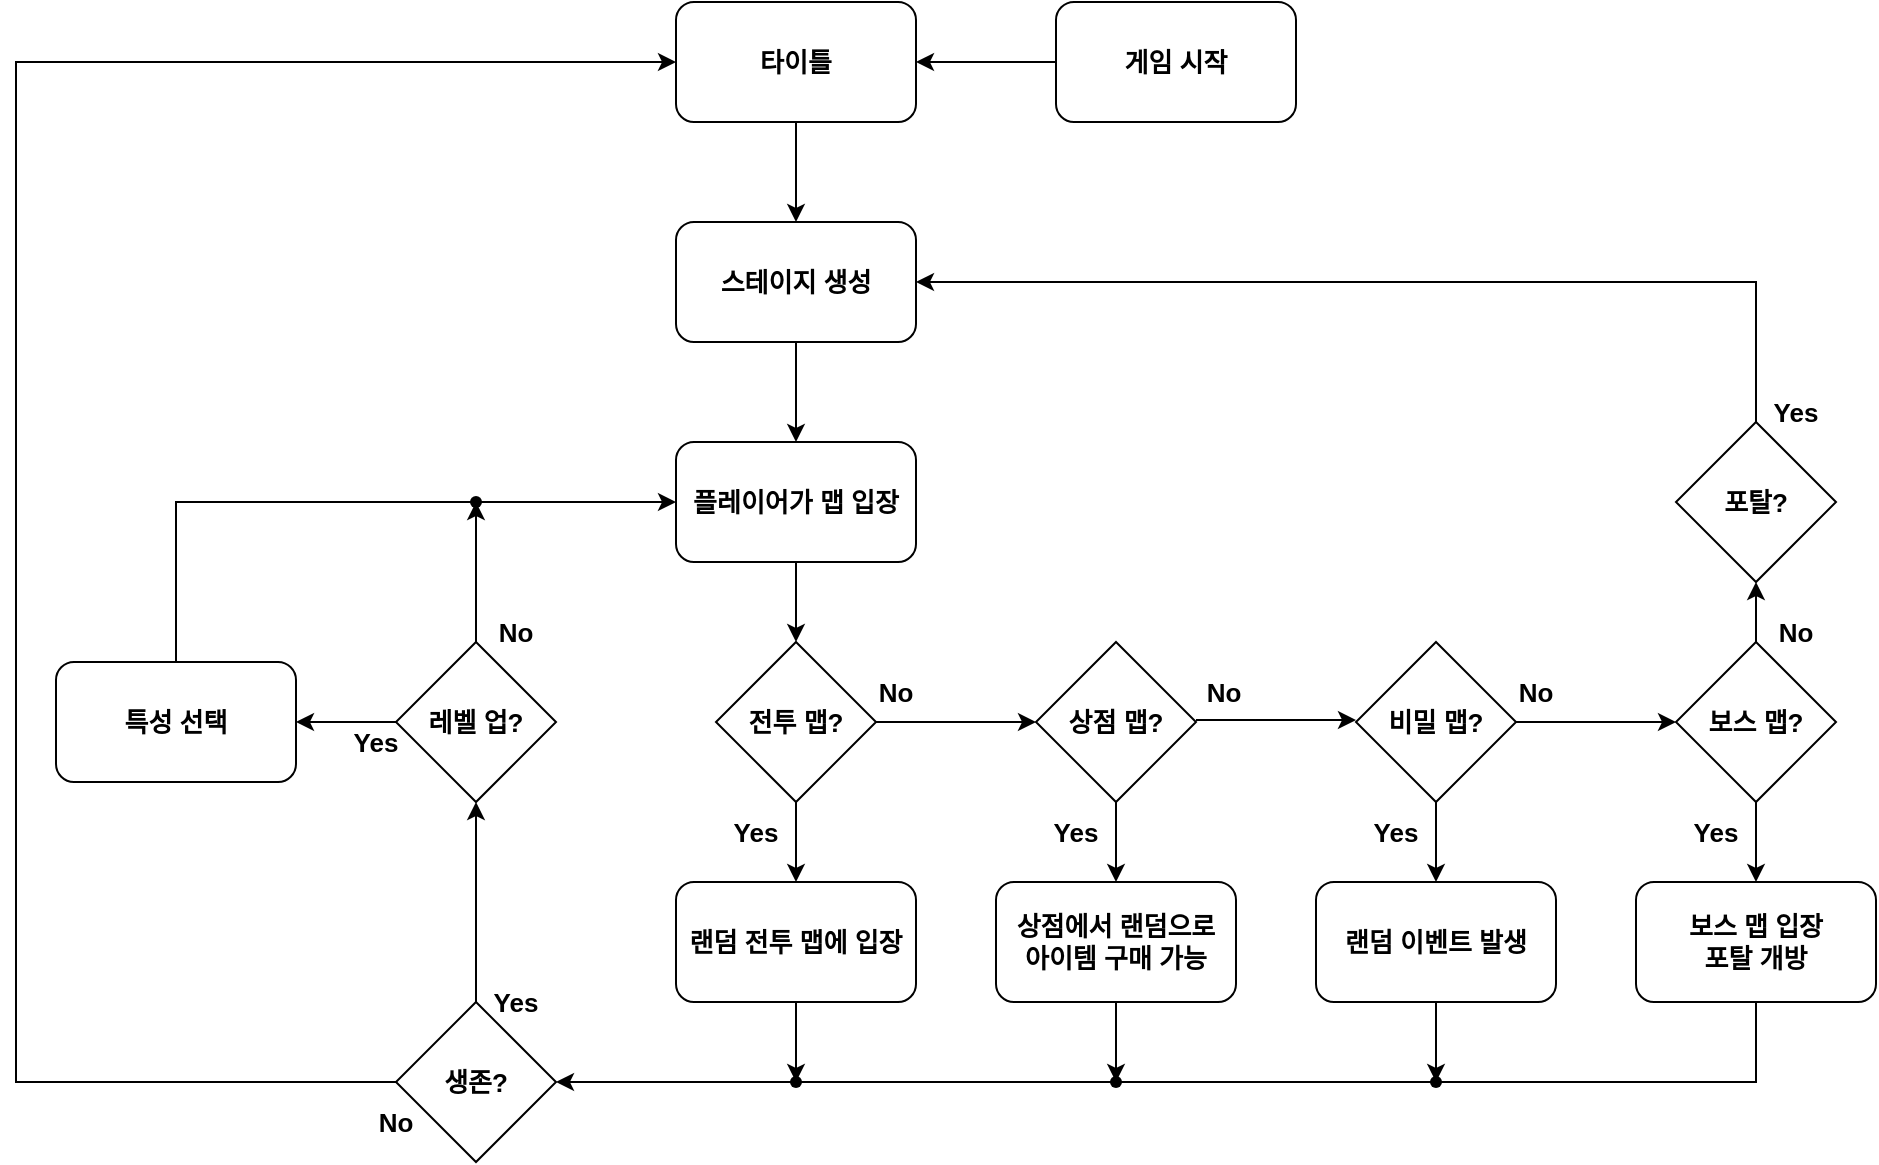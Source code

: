 <mxfile version="21.7.5" type="device">
  <diagram id="C5RBs43oDa-KdzZeNtuy" name="Page-1">
    <mxGraphModel dx="1434" dy="758" grid="1" gridSize="10" guides="1" tooltips="1" connect="1" arrows="1" fold="1" page="1" pageScale="1" pageWidth="827" pageHeight="1169" math="0" shadow="0">
      <root>
        <mxCell id="WIyWlLk6GJQsqaUBKTNV-0" />
        <mxCell id="WIyWlLk6GJQsqaUBKTNV-1" parent="WIyWlLk6GJQsqaUBKTNV-0" />
        <mxCell id="fuaax9cO1__Sw4ea6mfW-48" value="" style="edgeStyle=orthogonalEdgeStyle;rounded=0;orthogonalLoop=1;jettySize=auto;html=1;fontStyle=1;fontFamily=Helvetica;fontSize=13;" edge="1" parent="WIyWlLk6GJQsqaUBKTNV-1" source="fuaax9cO1__Sw4ea6mfW-0" target="fuaax9cO1__Sw4ea6mfW-1">
          <mxGeometry relative="1" as="geometry" />
        </mxCell>
        <mxCell id="fuaax9cO1__Sw4ea6mfW-0" value="타이틀" style="rounded=1;whiteSpace=wrap;html=1;fontStyle=1;fontFamily=Helvetica;fontSize=13;" vertex="1" parent="WIyWlLk6GJQsqaUBKTNV-1">
          <mxGeometry x="340" y="5" width="120" height="60" as="geometry" />
        </mxCell>
        <mxCell id="fuaax9cO1__Sw4ea6mfW-1" value="스테이지 생성" style="rounded=1;whiteSpace=wrap;html=1;fontStyle=1;fontFamily=Helvetica;fontSize=13;" vertex="1" parent="WIyWlLk6GJQsqaUBKTNV-1">
          <mxGeometry x="340" y="115" width="120" height="60" as="geometry" />
        </mxCell>
        <mxCell id="fuaax9cO1__Sw4ea6mfW-2" value="플레이어가 맵 입장" style="rounded=1;whiteSpace=wrap;html=1;fontStyle=1;fontFamily=Helvetica;fontSize=13;" vertex="1" parent="WIyWlLk6GJQsqaUBKTNV-1">
          <mxGeometry x="340" y="225" width="120" height="60" as="geometry" />
        </mxCell>
        <mxCell id="fuaax9cO1__Sw4ea6mfW-3" value="전투 맵?" style="rhombus;whiteSpace=wrap;html=1;fontStyle=1;fontFamily=Helvetica;fontSize=13;" vertex="1" parent="WIyWlLk6GJQsqaUBKTNV-1">
          <mxGeometry x="360" y="325" width="80" height="80" as="geometry" />
        </mxCell>
        <mxCell id="fuaax9cO1__Sw4ea6mfW-4" value="비밀 맵?" style="rhombus;whiteSpace=wrap;html=1;fontStyle=1;fontFamily=Helvetica;fontSize=13;" vertex="1" parent="WIyWlLk6GJQsqaUBKTNV-1">
          <mxGeometry x="680" y="325" width="80" height="80" as="geometry" />
        </mxCell>
        <mxCell id="fuaax9cO1__Sw4ea6mfW-5" value="상점 맵?" style="rhombus;whiteSpace=wrap;html=1;fontStyle=1;fontFamily=Helvetica;fontSize=13;" vertex="1" parent="WIyWlLk6GJQsqaUBKTNV-1">
          <mxGeometry x="520" y="325" width="80" height="80" as="geometry" />
        </mxCell>
        <mxCell id="fuaax9cO1__Sw4ea6mfW-8" value="생존?" style="rhombus;whiteSpace=wrap;html=1;fontStyle=1;fontFamily=Helvetica;fontSize=13;" vertex="1" parent="WIyWlLk6GJQsqaUBKTNV-1">
          <mxGeometry x="200" y="505" width="80" height="80" as="geometry" />
        </mxCell>
        <mxCell id="fuaax9cO1__Sw4ea6mfW-9" value="랜덤 전투 맵에 입장" style="rounded=1;whiteSpace=wrap;html=1;fontStyle=1;fontFamily=Helvetica;fontSize=13;" vertex="1" parent="WIyWlLk6GJQsqaUBKTNV-1">
          <mxGeometry x="340" y="445" width="120" height="60" as="geometry" />
        </mxCell>
        <mxCell id="fuaax9cO1__Sw4ea6mfW-10" value="상점에서 랜덤으로&lt;br style=&quot;font-size: 13px;&quot;&gt;아이템 구매 가능" style="rounded=1;whiteSpace=wrap;html=1;fontStyle=1;fontFamily=Helvetica;fontSize=13;" vertex="1" parent="WIyWlLk6GJQsqaUBKTNV-1">
          <mxGeometry x="500" y="445" width="120" height="60" as="geometry" />
        </mxCell>
        <mxCell id="fuaax9cO1__Sw4ea6mfW-11" value="랜덤 이벤트 발생" style="rounded=1;whiteSpace=wrap;html=1;fontStyle=1;fontFamily=Helvetica;fontSize=13;" vertex="1" parent="WIyWlLk6GJQsqaUBKTNV-1">
          <mxGeometry x="660" y="445" width="120" height="60" as="geometry" />
        </mxCell>
        <mxCell id="fuaax9cO1__Sw4ea6mfW-13" value="" style="endArrow=classic;html=1;rounded=0;exitX=0.5;exitY=1;exitDx=0;exitDy=0;fontStyle=1;fontFamily=Helvetica;fontSize=13;" edge="1" parent="WIyWlLk6GJQsqaUBKTNV-1" source="fuaax9cO1__Sw4ea6mfW-1" target="fuaax9cO1__Sw4ea6mfW-2">
          <mxGeometry width="50" height="50" relative="1" as="geometry">
            <mxPoint x="730" y="435" as="sourcePoint" />
            <mxPoint x="780" y="385" as="targetPoint" />
          </mxGeometry>
        </mxCell>
        <mxCell id="fuaax9cO1__Sw4ea6mfW-14" value="" style="endArrow=classic;html=1;rounded=0;exitX=0.5;exitY=1;exitDx=0;exitDy=0;entryX=0.5;entryY=0;entryDx=0;entryDy=0;fontStyle=1;fontFamily=Helvetica;fontSize=13;" edge="1" parent="WIyWlLk6GJQsqaUBKTNV-1" source="fuaax9cO1__Sw4ea6mfW-2" target="fuaax9cO1__Sw4ea6mfW-3">
          <mxGeometry width="50" height="50" relative="1" as="geometry">
            <mxPoint x="730" y="435" as="sourcePoint" />
            <mxPoint x="780" y="385" as="targetPoint" />
          </mxGeometry>
        </mxCell>
        <mxCell id="fuaax9cO1__Sw4ea6mfW-15" value="" style="endArrow=classic;html=1;rounded=0;exitX=0.5;exitY=1;exitDx=0;exitDy=0;entryX=0.5;entryY=0;entryDx=0;entryDy=0;fontStyle=1;fontFamily=Helvetica;fontSize=13;" edge="1" parent="WIyWlLk6GJQsqaUBKTNV-1" source="fuaax9cO1__Sw4ea6mfW-3" target="fuaax9cO1__Sw4ea6mfW-9">
          <mxGeometry width="50" height="50" relative="1" as="geometry">
            <mxPoint x="730" y="435" as="sourcePoint" />
            <mxPoint x="450" y="415" as="targetPoint" />
          </mxGeometry>
        </mxCell>
        <mxCell id="fuaax9cO1__Sw4ea6mfW-17" value="" style="endArrow=classic;html=1;rounded=0;exitX=1;exitY=0.5;exitDx=0;exitDy=0;entryX=0;entryY=0.5;entryDx=0;entryDy=0;fontStyle=1;fontFamily=Helvetica;fontSize=13;" edge="1" parent="WIyWlLk6GJQsqaUBKTNV-1" source="fuaax9cO1__Sw4ea6mfW-3" target="fuaax9cO1__Sw4ea6mfW-5">
          <mxGeometry width="50" height="50" relative="1" as="geometry">
            <mxPoint x="730" y="435" as="sourcePoint" />
            <mxPoint x="780" y="385" as="targetPoint" />
          </mxGeometry>
        </mxCell>
        <mxCell id="fuaax9cO1__Sw4ea6mfW-20" value="" style="endArrow=classic;html=1;rounded=0;exitX=1;exitY=0.5;exitDx=0;exitDy=0;entryX=0;entryY=0.5;entryDx=0;entryDy=0;fontStyle=1;fontFamily=Helvetica;fontSize=13;" edge="1" parent="WIyWlLk6GJQsqaUBKTNV-1">
          <mxGeometry width="50" height="50" relative="1" as="geometry">
            <mxPoint x="600" y="364" as="sourcePoint" />
            <mxPoint x="680" y="364" as="targetPoint" />
          </mxGeometry>
        </mxCell>
        <mxCell id="fuaax9cO1__Sw4ea6mfW-22" value="" style="endArrow=classic;html=1;rounded=0;exitX=0.5;exitY=1;exitDx=0;exitDy=0;entryX=0.5;entryY=0;entryDx=0;entryDy=0;fontStyle=1;fontFamily=Helvetica;fontSize=13;" edge="1" parent="WIyWlLk6GJQsqaUBKTNV-1" source="fuaax9cO1__Sw4ea6mfW-5" target="fuaax9cO1__Sw4ea6mfW-10">
          <mxGeometry width="50" height="50" relative="1" as="geometry">
            <mxPoint x="410" y="415" as="sourcePoint" />
            <mxPoint x="410" y="455" as="targetPoint" />
          </mxGeometry>
        </mxCell>
        <mxCell id="fuaax9cO1__Sw4ea6mfW-23" value="" style="endArrow=classic;html=1;rounded=0;exitX=0.5;exitY=1;exitDx=0;exitDy=0;entryX=0.5;entryY=0;entryDx=0;entryDy=0;fontStyle=1;fontFamily=Helvetica;fontSize=13;" edge="1" parent="WIyWlLk6GJQsqaUBKTNV-1" source="fuaax9cO1__Sw4ea6mfW-4" target="fuaax9cO1__Sw4ea6mfW-11">
          <mxGeometry width="50" height="50" relative="1" as="geometry">
            <mxPoint x="420" y="425" as="sourcePoint" />
            <mxPoint x="420" y="465" as="targetPoint" />
          </mxGeometry>
        </mxCell>
        <mxCell id="fuaax9cO1__Sw4ea6mfW-24" value="보스 맵 입장&lt;br style=&quot;font-size: 13px;&quot;&gt;포탈 개방" style="rounded=1;whiteSpace=wrap;html=1;fontStyle=1;fontFamily=Helvetica;fontSize=13;" vertex="1" parent="WIyWlLk6GJQsqaUBKTNV-1">
          <mxGeometry x="820" y="445" width="120" height="60" as="geometry" />
        </mxCell>
        <mxCell id="fuaax9cO1__Sw4ea6mfW-27" value="보스 맵?" style="rhombus;whiteSpace=wrap;html=1;fontStyle=1;fontFamily=Helvetica;fontSize=13;" vertex="1" parent="WIyWlLk6GJQsqaUBKTNV-1">
          <mxGeometry x="840" y="325" width="80" height="80" as="geometry" />
        </mxCell>
        <mxCell id="fuaax9cO1__Sw4ea6mfW-28" value="" style="endArrow=classic;html=1;rounded=0;exitX=1;exitY=0.5;exitDx=0;exitDy=0;entryX=0;entryY=0.5;entryDx=0;entryDy=0;fontStyle=1;fontFamily=Helvetica;fontSize=13;" edge="1" parent="WIyWlLk6GJQsqaUBKTNV-1" source="fuaax9cO1__Sw4ea6mfW-4" target="fuaax9cO1__Sw4ea6mfW-27">
          <mxGeometry width="50" height="50" relative="1" as="geometry">
            <mxPoint x="610" y="374" as="sourcePoint" />
            <mxPoint x="690" y="374" as="targetPoint" />
          </mxGeometry>
        </mxCell>
        <mxCell id="fuaax9cO1__Sw4ea6mfW-30" value="포탈?" style="rhombus;whiteSpace=wrap;html=1;fontStyle=1;fontFamily=Helvetica;fontSize=13;" vertex="1" parent="WIyWlLk6GJQsqaUBKTNV-1">
          <mxGeometry x="840" y="215" width="80" height="80" as="geometry" />
        </mxCell>
        <mxCell id="fuaax9cO1__Sw4ea6mfW-31" value="" style="endArrow=classic;html=1;rounded=0;exitX=0.5;exitY=1;exitDx=0;exitDy=0;entryX=0.5;entryY=0;entryDx=0;entryDy=0;fontStyle=1;fontFamily=Helvetica;fontSize=13;" edge="1" parent="WIyWlLk6GJQsqaUBKTNV-1" source="fuaax9cO1__Sw4ea6mfW-27" target="fuaax9cO1__Sw4ea6mfW-24">
          <mxGeometry width="50" height="50" relative="1" as="geometry">
            <mxPoint x="730" y="415" as="sourcePoint" />
            <mxPoint x="730" y="455" as="targetPoint" />
          </mxGeometry>
        </mxCell>
        <mxCell id="fuaax9cO1__Sw4ea6mfW-33" value="" style="endArrow=classic;html=1;rounded=0;exitX=0.5;exitY=1;exitDx=0;exitDy=0;entryX=0.5;entryY=0;entryDx=0;entryDy=0;fontStyle=1;fontFamily=Helvetica;fontSize=13;" edge="1" parent="WIyWlLk6GJQsqaUBKTNV-1" source="fuaax9cO1__Sw4ea6mfW-9">
          <mxGeometry width="50" height="50" relative="1" as="geometry">
            <mxPoint x="550" y="415" as="sourcePoint" />
            <mxPoint x="400" y="545" as="targetPoint" />
          </mxGeometry>
        </mxCell>
        <mxCell id="fuaax9cO1__Sw4ea6mfW-34" value="" style="endArrow=classic;html=1;rounded=0;exitDx=0;exitDy=0;fontStyle=1;fontFamily=Helvetica;fontSize=13;" edge="1" parent="WIyWlLk6GJQsqaUBKTNV-1" source="fuaax9cO1__Sw4ea6mfW-84">
          <mxGeometry width="50" height="50" relative="1" as="geometry">
            <mxPoint x="550" y="415" as="sourcePoint" />
            <mxPoint x="560" y="545" as="targetPoint" />
          </mxGeometry>
        </mxCell>
        <mxCell id="fuaax9cO1__Sw4ea6mfW-36" value="" style="endArrow=classic;html=1;rounded=0;exitDx=0;exitDy=0;fontStyle=1;fontFamily=Helvetica;fontSize=13;" edge="1" parent="WIyWlLk6GJQsqaUBKTNV-1" source="fuaax9cO1__Sw4ea6mfW-82">
          <mxGeometry width="50" height="50" relative="1" as="geometry">
            <mxPoint x="550" y="415" as="sourcePoint" />
            <mxPoint x="720" y="545" as="targetPoint" />
          </mxGeometry>
        </mxCell>
        <mxCell id="fuaax9cO1__Sw4ea6mfW-47" value="게임 시작" style="rounded=1;whiteSpace=wrap;html=1;fontStyle=1;fontFamily=Helvetica;fontSize=13;" vertex="1" parent="WIyWlLk6GJQsqaUBKTNV-1">
          <mxGeometry x="530" y="5" width="120" height="60" as="geometry" />
        </mxCell>
        <mxCell id="fuaax9cO1__Sw4ea6mfW-49" value="" style="endArrow=classic;html=1;rounded=0;exitX=0;exitY=0.5;exitDx=0;exitDy=0;entryX=1;entryY=0.5;entryDx=0;entryDy=0;fontStyle=1;fontFamily=Helvetica;fontSize=13;" edge="1" parent="WIyWlLk6GJQsqaUBKTNV-1" source="fuaax9cO1__Sw4ea6mfW-47" target="fuaax9cO1__Sw4ea6mfW-0">
          <mxGeometry width="50" height="50" relative="1" as="geometry">
            <mxPoint x="510" y="155" as="sourcePoint" />
            <mxPoint x="470" y="155" as="targetPoint" />
          </mxGeometry>
        </mxCell>
        <mxCell id="fuaax9cO1__Sw4ea6mfW-50" value="레벨 업?" style="rhombus;whiteSpace=wrap;html=1;fontStyle=1;fontFamily=Helvetica;fontSize=13;" vertex="1" parent="WIyWlLk6GJQsqaUBKTNV-1">
          <mxGeometry x="200" y="325" width="80" height="80" as="geometry" />
        </mxCell>
        <mxCell id="fuaax9cO1__Sw4ea6mfW-52" value="특성 선택" style="rounded=1;whiteSpace=wrap;html=1;fontStyle=1;fontFamily=Helvetica;fontSize=13;" vertex="1" parent="WIyWlLk6GJQsqaUBKTNV-1">
          <mxGeometry x="30" y="335" width="120" height="60" as="geometry" />
        </mxCell>
        <mxCell id="fuaax9cO1__Sw4ea6mfW-66" value="Yes" style="text;html=1;strokeColor=none;fillColor=none;align=center;verticalAlign=middle;whiteSpace=wrap;rounded=0;fontStyle=1;fontSize=13;" vertex="1" parent="WIyWlLk6GJQsqaUBKTNV-1">
          <mxGeometry x="350" y="405" width="60" height="30" as="geometry" />
        </mxCell>
        <mxCell id="fuaax9cO1__Sw4ea6mfW-67" value="Yes" style="text;html=1;strokeColor=none;fillColor=none;align=center;verticalAlign=middle;whiteSpace=wrap;rounded=0;fontStyle=1;fontSize=13;" vertex="1" parent="WIyWlLk6GJQsqaUBKTNV-1">
          <mxGeometry x="510" y="405" width="60" height="30" as="geometry" />
        </mxCell>
        <mxCell id="fuaax9cO1__Sw4ea6mfW-68" value="Yes" style="text;html=1;strokeColor=none;fillColor=none;align=center;verticalAlign=middle;whiteSpace=wrap;rounded=0;fontStyle=1;fontSize=13;" vertex="1" parent="WIyWlLk6GJQsqaUBKTNV-1">
          <mxGeometry x="670" y="405" width="60" height="30" as="geometry" />
        </mxCell>
        <mxCell id="fuaax9cO1__Sw4ea6mfW-69" value="Yes" style="text;html=1;strokeColor=none;fillColor=none;align=center;verticalAlign=middle;whiteSpace=wrap;rounded=0;fontStyle=1;fontSize=13;" vertex="1" parent="WIyWlLk6GJQsqaUBKTNV-1">
          <mxGeometry x="830" y="405" width="60" height="30" as="geometry" />
        </mxCell>
        <mxCell id="fuaax9cO1__Sw4ea6mfW-70" value="No" style="text;html=1;strokeColor=none;fillColor=none;align=center;verticalAlign=middle;whiteSpace=wrap;rounded=0;fontStyle=1;fontSize=13;" vertex="1" parent="WIyWlLk6GJQsqaUBKTNV-1">
          <mxGeometry x="420" y="335" width="60" height="30" as="geometry" />
        </mxCell>
        <mxCell id="fuaax9cO1__Sw4ea6mfW-71" value="No" style="text;html=1;strokeColor=none;fillColor=none;align=center;verticalAlign=middle;whiteSpace=wrap;rounded=0;fontStyle=1;fontSize=13;" vertex="1" parent="WIyWlLk6GJQsqaUBKTNV-1">
          <mxGeometry x="584" y="335" width="60" height="30" as="geometry" />
        </mxCell>
        <mxCell id="fuaax9cO1__Sw4ea6mfW-72" value="No" style="text;html=1;strokeColor=none;fillColor=none;align=center;verticalAlign=middle;whiteSpace=wrap;rounded=0;fontStyle=1;fontSize=13;" vertex="1" parent="WIyWlLk6GJQsqaUBKTNV-1">
          <mxGeometry x="740" y="335" width="60" height="30" as="geometry" />
        </mxCell>
        <mxCell id="fuaax9cO1__Sw4ea6mfW-80" value="" style="endArrow=classic;html=1;rounded=0;exitX=0.5;exitY=1;exitDx=0;exitDy=0;entryX=1;entryY=0.5;entryDx=0;entryDy=0;" edge="1" parent="WIyWlLk6GJQsqaUBKTNV-1" source="fuaax9cO1__Sw4ea6mfW-24" target="fuaax9cO1__Sw4ea6mfW-8">
          <mxGeometry width="50" height="50" relative="1" as="geometry">
            <mxPoint x="700" y="265" as="sourcePoint" />
            <mxPoint x="310" y="545" as="targetPoint" />
            <Array as="points">
              <mxPoint x="880" y="545" />
            </Array>
          </mxGeometry>
        </mxCell>
        <mxCell id="fuaax9cO1__Sw4ea6mfW-83" value="" style="endArrow=classic;html=1;rounded=0;exitX=0.5;exitY=1;exitDx=0;exitDy=0;fontStyle=1;fontFamily=Helvetica;fontSize=13;" edge="1" parent="WIyWlLk6GJQsqaUBKTNV-1" source="fuaax9cO1__Sw4ea6mfW-11" target="fuaax9cO1__Sw4ea6mfW-82">
          <mxGeometry width="50" height="50" relative="1" as="geometry">
            <mxPoint x="720" y="505" as="sourcePoint" />
            <mxPoint x="720" y="545" as="targetPoint" />
          </mxGeometry>
        </mxCell>
        <mxCell id="fuaax9cO1__Sw4ea6mfW-82" value="" style="shape=waypoint;sketch=0;fillStyle=solid;size=6;pointerEvents=1;points=[];fillColor=none;resizable=0;rotatable=0;perimeter=centerPerimeter;snapToPoint=1;" vertex="1" parent="WIyWlLk6GJQsqaUBKTNV-1">
          <mxGeometry x="710" y="535" width="20" height="20" as="geometry" />
        </mxCell>
        <mxCell id="fuaax9cO1__Sw4ea6mfW-85" value="" style="endArrow=classic;html=1;rounded=0;exitX=0.5;exitY=1;exitDx=0;exitDy=0;fontStyle=1;fontFamily=Helvetica;fontSize=13;" edge="1" parent="WIyWlLk6GJQsqaUBKTNV-1" source="fuaax9cO1__Sw4ea6mfW-10" target="fuaax9cO1__Sw4ea6mfW-84">
          <mxGeometry width="50" height="50" relative="1" as="geometry">
            <mxPoint x="560" y="505" as="sourcePoint" />
            <mxPoint x="560" y="545" as="targetPoint" />
          </mxGeometry>
        </mxCell>
        <mxCell id="fuaax9cO1__Sw4ea6mfW-84" value="" style="shape=waypoint;sketch=0;fillStyle=solid;size=6;pointerEvents=1;points=[];fillColor=none;resizable=0;rotatable=0;perimeter=centerPerimeter;snapToPoint=1;" vertex="1" parent="WIyWlLk6GJQsqaUBKTNV-1">
          <mxGeometry x="550" y="535" width="20" height="20" as="geometry" />
        </mxCell>
        <mxCell id="fuaax9cO1__Sw4ea6mfW-86" value="" style="shape=waypoint;sketch=0;fillStyle=solid;size=6;pointerEvents=1;points=[];fillColor=none;resizable=0;rotatable=0;perimeter=centerPerimeter;snapToPoint=1;" vertex="1" parent="WIyWlLk6GJQsqaUBKTNV-1">
          <mxGeometry x="390" y="535" width="20" height="20" as="geometry" />
        </mxCell>
        <mxCell id="fuaax9cO1__Sw4ea6mfW-89" value="" style="endArrow=classic;html=1;rounded=0;exitX=0.5;exitY=0;exitDx=0;exitDy=0;entryX=0.5;entryY=1;entryDx=0;entryDy=0;" edge="1" parent="WIyWlLk6GJQsqaUBKTNV-1" source="fuaax9cO1__Sw4ea6mfW-8" target="fuaax9cO1__Sw4ea6mfW-50">
          <mxGeometry width="50" height="50" relative="1" as="geometry">
            <mxPoint x="190" y="315" as="sourcePoint" />
            <mxPoint x="240" y="265" as="targetPoint" />
          </mxGeometry>
        </mxCell>
        <mxCell id="fuaax9cO1__Sw4ea6mfW-90" value="" style="endArrow=classic;html=1;rounded=0;exitX=0;exitY=0.5;exitDx=0;exitDy=0;entryX=0;entryY=0.5;entryDx=0;entryDy=0;" edge="1" parent="WIyWlLk6GJQsqaUBKTNV-1" source="fuaax9cO1__Sw4ea6mfW-8" target="fuaax9cO1__Sw4ea6mfW-0">
          <mxGeometry width="50" height="50" relative="1" as="geometry">
            <mxPoint x="240" y="515" as="sourcePoint" />
            <mxPoint x="240" y="415" as="targetPoint" />
            <Array as="points">
              <mxPoint x="10" y="545" />
              <mxPoint x="10" y="35" />
            </Array>
          </mxGeometry>
        </mxCell>
        <mxCell id="fuaax9cO1__Sw4ea6mfW-91" value="" style="endArrow=classic;html=1;rounded=0;exitX=0;exitY=0.5;exitDx=0;exitDy=0;entryX=1;entryY=0.5;entryDx=0;entryDy=0;" edge="1" parent="WIyWlLk6GJQsqaUBKTNV-1" source="fuaax9cO1__Sw4ea6mfW-50" target="fuaax9cO1__Sw4ea6mfW-52">
          <mxGeometry width="50" height="50" relative="1" as="geometry">
            <mxPoint x="190" y="315" as="sourcePoint" />
            <mxPoint x="240" y="265" as="targetPoint" />
          </mxGeometry>
        </mxCell>
        <mxCell id="fuaax9cO1__Sw4ea6mfW-93" value="" style="endArrow=classic;html=1;rounded=0;exitX=0.5;exitY=0;exitDx=0;exitDy=0;entryX=0;entryY=0.5;entryDx=0;entryDy=0;" edge="1" parent="WIyWlLk6GJQsqaUBKTNV-1" source="fuaax9cO1__Sw4ea6mfW-52" target="fuaax9cO1__Sw4ea6mfW-2">
          <mxGeometry width="50" height="50" relative="1" as="geometry">
            <mxPoint x="330" y="315" as="sourcePoint" />
            <mxPoint x="240" y="255" as="targetPoint" />
            <Array as="points">
              <mxPoint x="90" y="255" />
            </Array>
          </mxGeometry>
        </mxCell>
        <mxCell id="fuaax9cO1__Sw4ea6mfW-94" value="" style="shape=waypoint;sketch=0;fillStyle=solid;size=6;pointerEvents=1;points=[];fillColor=none;resizable=0;rotatable=0;perimeter=centerPerimeter;snapToPoint=1;" vertex="1" parent="WIyWlLk6GJQsqaUBKTNV-1">
          <mxGeometry x="230" y="245" width="20" height="20" as="geometry" />
        </mxCell>
        <mxCell id="fuaax9cO1__Sw4ea6mfW-95" value="" style="endArrow=classic;html=1;rounded=0;exitX=0.5;exitY=0;exitDx=0;exitDy=0;" edge="1" parent="WIyWlLk6GJQsqaUBKTNV-1" source="fuaax9cO1__Sw4ea6mfW-50" target="fuaax9cO1__Sw4ea6mfW-94">
          <mxGeometry width="50" height="50" relative="1" as="geometry">
            <mxPoint x="330" y="315" as="sourcePoint" />
            <mxPoint x="380" y="265" as="targetPoint" />
          </mxGeometry>
        </mxCell>
        <mxCell id="fuaax9cO1__Sw4ea6mfW-96" value="" style="endArrow=classic;html=1;rounded=0;exitX=0.5;exitY=0;exitDx=0;exitDy=0;entryX=0.5;entryY=1;entryDx=0;entryDy=0;" edge="1" parent="WIyWlLk6GJQsqaUBKTNV-1" source="fuaax9cO1__Sw4ea6mfW-27" target="fuaax9cO1__Sw4ea6mfW-30">
          <mxGeometry width="50" height="50" relative="1" as="geometry">
            <mxPoint x="550" y="275" as="sourcePoint" />
            <mxPoint x="600" y="225" as="targetPoint" />
          </mxGeometry>
        </mxCell>
        <mxCell id="fuaax9cO1__Sw4ea6mfW-97" value="" style="endArrow=classic;html=1;rounded=0;exitX=0.5;exitY=0;exitDx=0;exitDy=0;entryX=1;entryY=0.5;entryDx=0;entryDy=0;" edge="1" parent="WIyWlLk6GJQsqaUBKTNV-1" source="fuaax9cO1__Sw4ea6mfW-30" target="fuaax9cO1__Sw4ea6mfW-1">
          <mxGeometry width="50" height="50" relative="1" as="geometry">
            <mxPoint x="550" y="275" as="sourcePoint" />
            <mxPoint x="600" y="225" as="targetPoint" />
            <Array as="points">
              <mxPoint x="880" y="145" />
            </Array>
          </mxGeometry>
        </mxCell>
        <mxCell id="fuaax9cO1__Sw4ea6mfW-98" value="Yes" style="text;html=1;strokeColor=none;fillColor=none;align=center;verticalAlign=middle;whiteSpace=wrap;rounded=0;fontStyle=1;fontSize=13;" vertex="1" parent="WIyWlLk6GJQsqaUBKTNV-1">
          <mxGeometry x="870" y="195" width="60" height="30" as="geometry" />
        </mxCell>
        <mxCell id="fuaax9cO1__Sw4ea6mfW-99" value="Yes" style="text;html=1;strokeColor=none;fillColor=none;align=center;verticalAlign=middle;whiteSpace=wrap;rounded=0;fontStyle=1;fontSize=13;" vertex="1" parent="WIyWlLk6GJQsqaUBKTNV-1">
          <mxGeometry x="230" y="490" width="60" height="30" as="geometry" />
        </mxCell>
        <mxCell id="fuaax9cO1__Sw4ea6mfW-100" value="Yes" style="text;html=1;strokeColor=none;fillColor=none;align=center;verticalAlign=middle;whiteSpace=wrap;rounded=0;fontStyle=1;fontSize=13;" vertex="1" parent="WIyWlLk6GJQsqaUBKTNV-1">
          <mxGeometry x="160" y="360" width="60" height="30" as="geometry" />
        </mxCell>
        <mxCell id="fuaax9cO1__Sw4ea6mfW-101" value="No" style="text;html=1;strokeColor=none;fillColor=none;align=center;verticalAlign=middle;whiteSpace=wrap;rounded=0;fontStyle=1;fontSize=13;" vertex="1" parent="WIyWlLk6GJQsqaUBKTNV-1">
          <mxGeometry x="230" y="305" width="60" height="30" as="geometry" />
        </mxCell>
        <mxCell id="fuaax9cO1__Sw4ea6mfW-102" value="No" style="text;html=1;strokeColor=none;fillColor=none;align=center;verticalAlign=middle;whiteSpace=wrap;rounded=0;fontStyle=1;fontSize=13;" vertex="1" parent="WIyWlLk6GJQsqaUBKTNV-1">
          <mxGeometry x="170" y="550" width="60" height="30" as="geometry" />
        </mxCell>
        <mxCell id="fuaax9cO1__Sw4ea6mfW-103" value="No" style="text;html=1;strokeColor=none;fillColor=none;align=center;verticalAlign=middle;whiteSpace=wrap;rounded=0;fontStyle=1;fontSize=13;" vertex="1" parent="WIyWlLk6GJQsqaUBKTNV-1">
          <mxGeometry x="870" y="305" width="60" height="30" as="geometry" />
        </mxCell>
      </root>
    </mxGraphModel>
  </diagram>
</mxfile>
